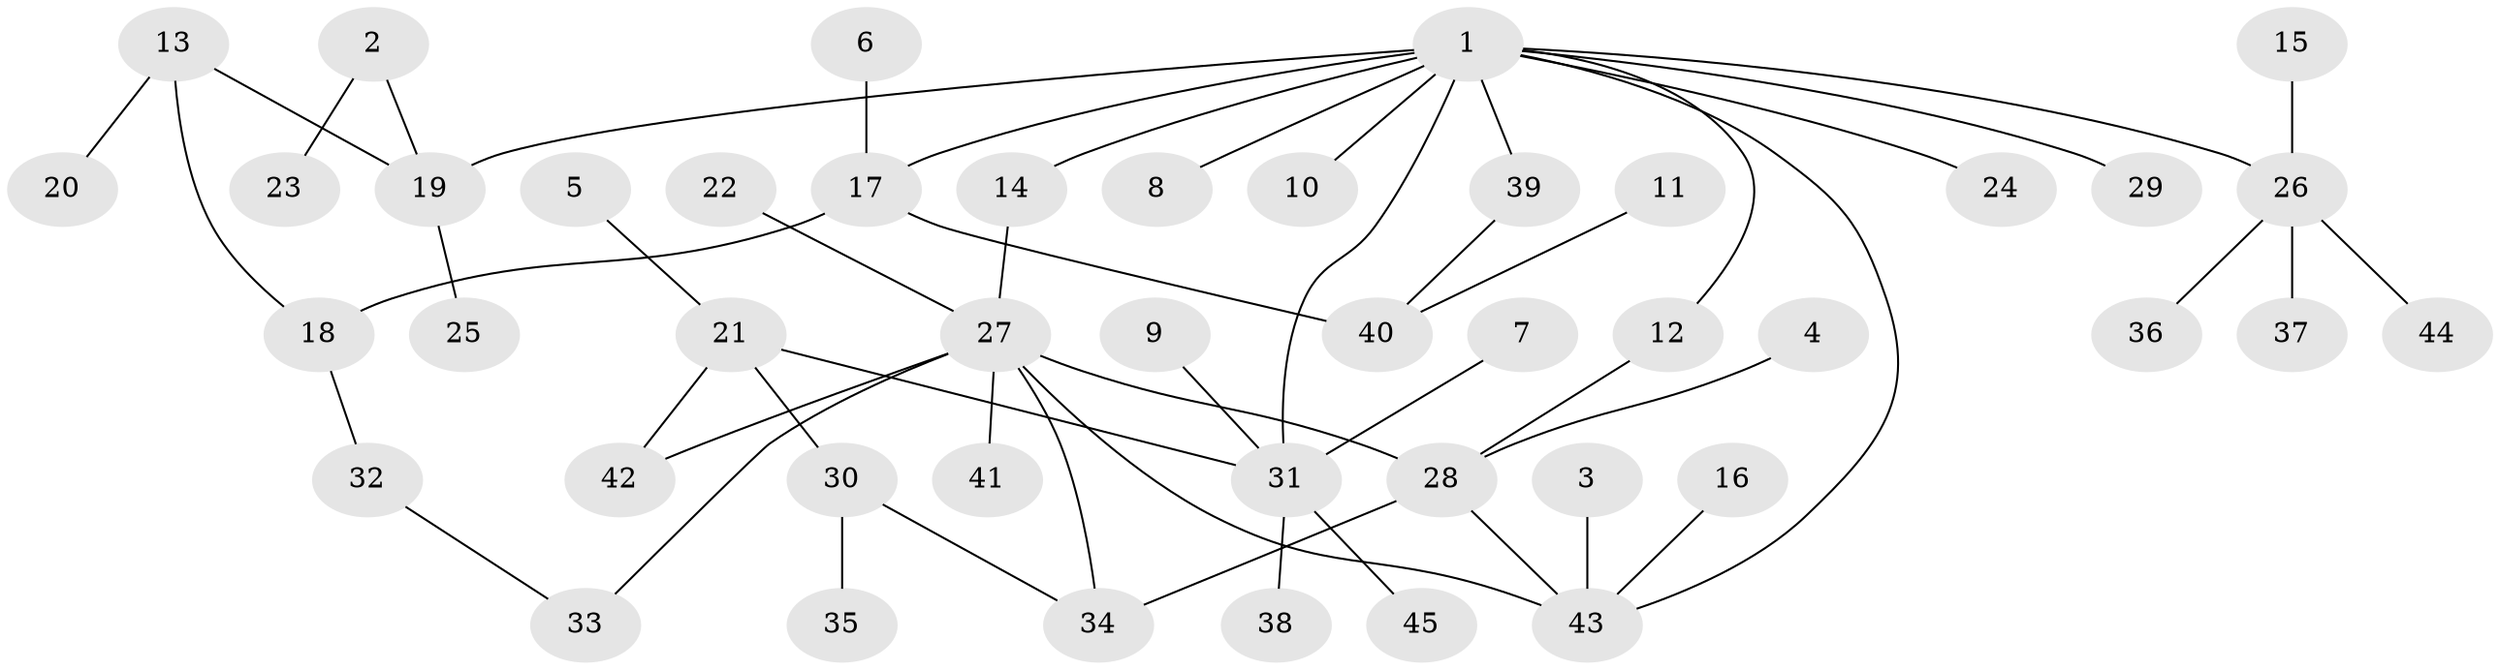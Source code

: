 // original degree distribution, {3: 0.07865168539325842, 8: 0.011235955056179775, 5: 0.056179775280898875, 7: 0.02247191011235955, 6: 0.011235955056179775, 4: 0.07865168539325842, 2: 0.29213483146067415, 1: 0.449438202247191}
// Generated by graph-tools (version 1.1) at 2025/25/03/09/25 03:25:26]
// undirected, 45 vertices, 53 edges
graph export_dot {
graph [start="1"]
  node [color=gray90,style=filled];
  1;
  2;
  3;
  4;
  5;
  6;
  7;
  8;
  9;
  10;
  11;
  12;
  13;
  14;
  15;
  16;
  17;
  18;
  19;
  20;
  21;
  22;
  23;
  24;
  25;
  26;
  27;
  28;
  29;
  30;
  31;
  32;
  33;
  34;
  35;
  36;
  37;
  38;
  39;
  40;
  41;
  42;
  43;
  44;
  45;
  1 -- 8 [weight=1.0];
  1 -- 10 [weight=1.0];
  1 -- 12 [weight=1.0];
  1 -- 14 [weight=1.0];
  1 -- 17 [weight=1.0];
  1 -- 19 [weight=1.0];
  1 -- 24 [weight=1.0];
  1 -- 26 [weight=1.0];
  1 -- 29 [weight=1.0];
  1 -- 31 [weight=1.0];
  1 -- 39 [weight=1.0];
  1 -- 43 [weight=1.0];
  2 -- 19 [weight=1.0];
  2 -- 23 [weight=1.0];
  3 -- 43 [weight=1.0];
  4 -- 28 [weight=1.0];
  5 -- 21 [weight=1.0];
  6 -- 17 [weight=1.0];
  7 -- 31 [weight=1.0];
  9 -- 31 [weight=1.0];
  11 -- 40 [weight=1.0];
  12 -- 28 [weight=1.0];
  13 -- 18 [weight=1.0];
  13 -- 19 [weight=1.0];
  13 -- 20 [weight=1.0];
  14 -- 27 [weight=1.0];
  15 -- 26 [weight=1.0];
  16 -- 43 [weight=1.0];
  17 -- 18 [weight=1.0];
  17 -- 40 [weight=1.0];
  18 -- 32 [weight=1.0];
  19 -- 25 [weight=1.0];
  21 -- 30 [weight=1.0];
  21 -- 31 [weight=1.0];
  21 -- 42 [weight=1.0];
  22 -- 27 [weight=1.0];
  26 -- 36 [weight=1.0];
  26 -- 37 [weight=1.0];
  26 -- 44 [weight=1.0];
  27 -- 28 [weight=1.0];
  27 -- 33 [weight=1.0];
  27 -- 34 [weight=1.0];
  27 -- 41 [weight=1.0];
  27 -- 42 [weight=1.0];
  27 -- 43 [weight=1.0];
  28 -- 34 [weight=1.0];
  28 -- 43 [weight=1.0];
  30 -- 34 [weight=1.0];
  30 -- 35 [weight=1.0];
  31 -- 38 [weight=1.0];
  31 -- 45 [weight=1.0];
  32 -- 33 [weight=1.0];
  39 -- 40 [weight=1.0];
}
